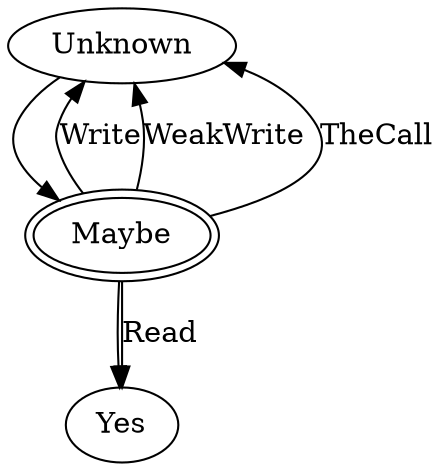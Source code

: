 #
# This file is distributed under the MIT License. See LICENSE.md for details.
#

digraph UsedReturnValuesOfFunctionCall {
  Unknown;
  Maybe [peripheries=2];
  Yes;

  # Lattice
  Unknown->Maybe;
  Maybe->Yes;

  # Transfer functions
  Maybe->Yes [label="Read"];
  Maybe->Unknown [label="Write"];
  Maybe->Unknown [label="WeakWrite"];
  Maybe->Unknown [label="TheCall"];
}
